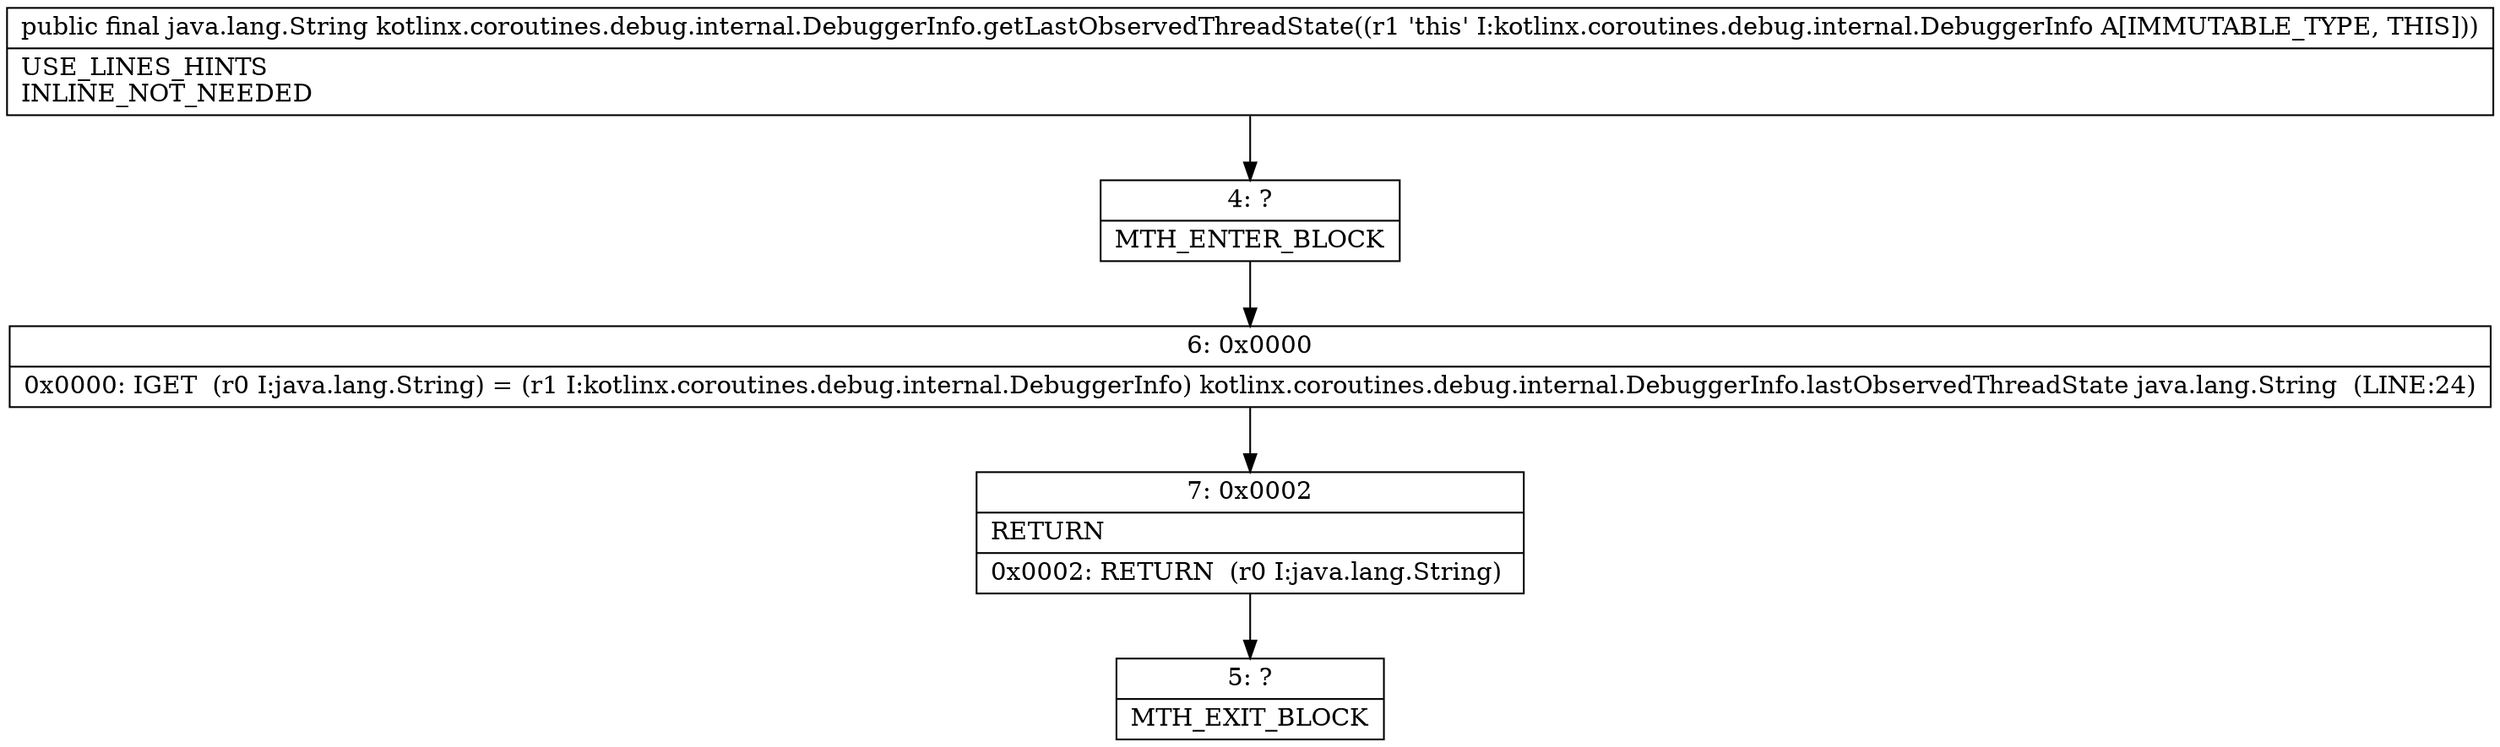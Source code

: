 digraph "CFG forkotlinx.coroutines.debug.internal.DebuggerInfo.getLastObservedThreadState()Ljava\/lang\/String;" {
Node_4 [shape=record,label="{4\:\ ?|MTH_ENTER_BLOCK\l}"];
Node_6 [shape=record,label="{6\:\ 0x0000|0x0000: IGET  (r0 I:java.lang.String) = (r1 I:kotlinx.coroutines.debug.internal.DebuggerInfo) kotlinx.coroutines.debug.internal.DebuggerInfo.lastObservedThreadState java.lang.String  (LINE:24)\l}"];
Node_7 [shape=record,label="{7\:\ 0x0002|RETURN\l|0x0002: RETURN  (r0 I:java.lang.String) \l}"];
Node_5 [shape=record,label="{5\:\ ?|MTH_EXIT_BLOCK\l}"];
MethodNode[shape=record,label="{public final java.lang.String kotlinx.coroutines.debug.internal.DebuggerInfo.getLastObservedThreadState((r1 'this' I:kotlinx.coroutines.debug.internal.DebuggerInfo A[IMMUTABLE_TYPE, THIS]))  | USE_LINES_HINTS\lINLINE_NOT_NEEDED\l}"];
MethodNode -> Node_4;Node_4 -> Node_6;
Node_6 -> Node_7;
Node_7 -> Node_5;
}

